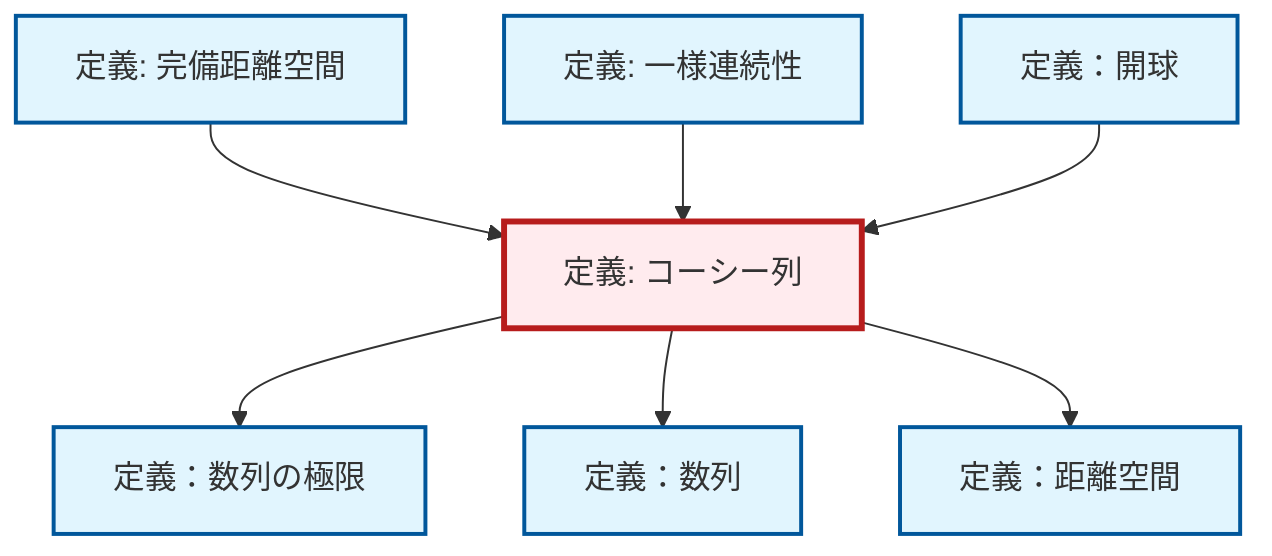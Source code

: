 graph TD
    classDef definition fill:#e1f5fe,stroke:#01579b,stroke-width:2px
    classDef theorem fill:#f3e5f5,stroke:#4a148c,stroke-width:2px
    classDef axiom fill:#fff3e0,stroke:#e65100,stroke-width:2px
    classDef example fill:#e8f5e9,stroke:#1b5e20,stroke-width:2px
    classDef current fill:#ffebee,stroke:#b71c1c,stroke-width:3px
    def-limit["定義：数列の極限"]:::definition
    def-cauchy-sequence["定義: コーシー列"]:::definition
    def-metric-space["定義：距離空間"]:::definition
    def-complete-metric-space["定義: 完備距離空間"]:::definition
    def-uniform-continuity["定義: 一様連続性"]:::definition
    def-open-ball["定義：開球"]:::definition
    def-sequence["定義：数列"]:::definition
    def-complete-metric-space --> def-cauchy-sequence
    def-cauchy-sequence --> def-limit
    def-uniform-continuity --> def-cauchy-sequence
    def-open-ball --> def-cauchy-sequence
    def-cauchy-sequence --> def-sequence
    def-cauchy-sequence --> def-metric-space
    class def-cauchy-sequence current